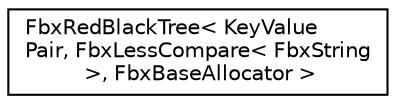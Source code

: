 digraph "クラス階層図"
{
  edge [fontname="Helvetica",fontsize="10",labelfontname="Helvetica",labelfontsize="10"];
  node [fontname="Helvetica",fontsize="10",shape=record];
  rankdir="LR";
  Node0 [label="FbxRedBlackTree\< KeyValue\lPair, FbxLessCompare\< FbxString\l \>, FbxBaseAllocator \>",height=0.2,width=0.4,color="black", fillcolor="white", style="filled",URL="$class_fbx_red_black_tree.html"];
}
